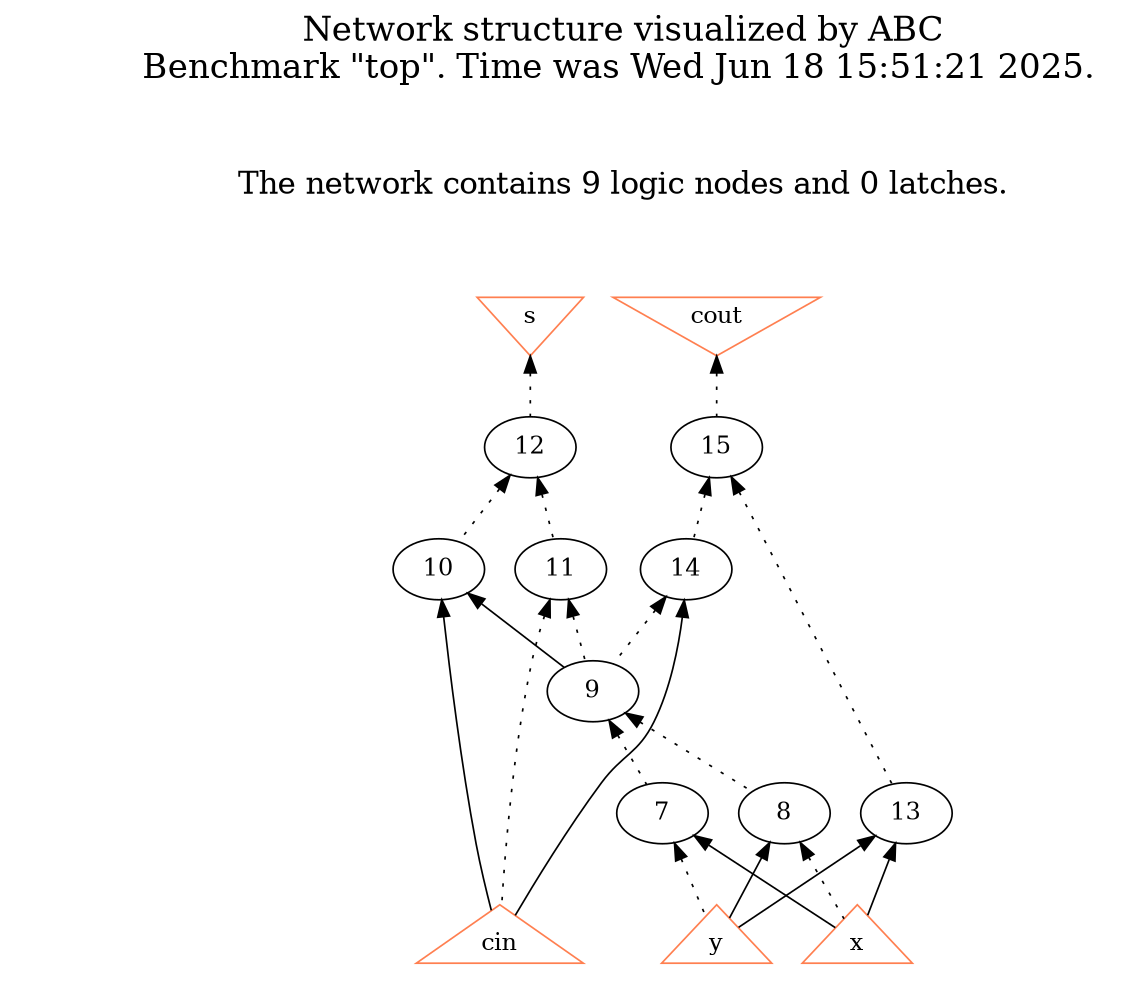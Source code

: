 # Network structure generated by ABC

digraph network {
size = "7.5,10";
center = true;
edge [dir = back];

{
  node [shape = plaintext];
  edge [style = invis];
  LevelTitle1 [label=""];
  LevelTitle2 [label=""];
  Level5 [label = ""];
  Level4 [label = ""];
  Level3 [label = ""];
  Level2 [label = ""];
  Level1 [label = ""];
  Level0 [label = ""];
  LevelTitle1 ->  LevelTitle2 ->  Level5 ->  Level4 ->  Level3 ->  Level2 ->  Level1 ->  Level0;
}

{
  rank = same;
  LevelTitle1;
  title1 [shape=plaintext,
          fontsize=20,
          fontname = "Times-Roman",
          label="Network structure visualized by ABC\nBenchmark \"top\". Time was Wed Jun 18 15:51:21 2025. "
         ];
}

{
  rank = same;
  LevelTitle2;
  title2 [shape=plaintext,
          fontsize=18,
          fontname = "Times-Roman",
          label="The network contains 9 logic nodes and 0 latches.\n"
         ];
}

{
  rank = same;
  Level5;
  Node4 [label = "s", shape = invtriangle, color = coral, fillcolor = coral];
  Node5 [label = "cout", shape = invtriangle, color = coral, fillcolor = coral];
}

{
  rank = same;
  Level4;
  Node11 [label = "12\n", shape = ellipse];
  Node14 [label = "15\n", shape = ellipse];
}

{
  rank = same;
  Level3;
  Node9 [label = "10\n", shape = ellipse];
  Node10 [label = "11\n", shape = ellipse];
  Node13 [label = "14\n", shape = ellipse];
}

{
  rank = same;
  Level2;
  Node8 [label = "9\n", shape = ellipse];
}

{
  rank = same;
  Level1;
  Node6 [label = "7\n", shape = ellipse];
  Node7 [label = "8\n", shape = ellipse];
  Node12 [label = "13\n", shape = ellipse];
}

{
  rank = same;
  Level0;
  Node1 [label = "x", shape = triangle, color = coral, fillcolor = coral];
  Node2 [label = "y", shape = triangle, color = coral, fillcolor = coral];
  Node3 [label = "cin", shape = triangle, color = coral, fillcolor = coral];
}

title1 -> title2 [style = invis];
title2 -> Node4 [style = invis];
title2 -> Node5 [style = invis];
Node4 -> Node5 [style = invis];
Node4 -> Node11 [style = dotted];
Node5 -> Node14 [style = dotted];
Node6 -> Node1 [style = solid];
Node6 -> Node2 [style = dotted];
Node7 -> Node1 [style = dotted];
Node7 -> Node2 [style = solid];
Node8 -> Node6 [style = dotted];
Node8 -> Node7 [style = dotted];
Node9 -> Node3 [style = solid];
Node9 -> Node8 [style = solid];
Node10 -> Node3 [style = dotted];
Node10 -> Node8 [style = dotted];
Node11 -> Node9 [style = dotted];
Node11 -> Node10 [style = dotted];
Node12 -> Node1 [style = solid];
Node12 -> Node2 [style = solid];
Node13 -> Node3 [style = solid];
Node13 -> Node8 [style = dotted];
Node14 -> Node12 [style = dotted];
Node14 -> Node13 [style = dotted];
}

